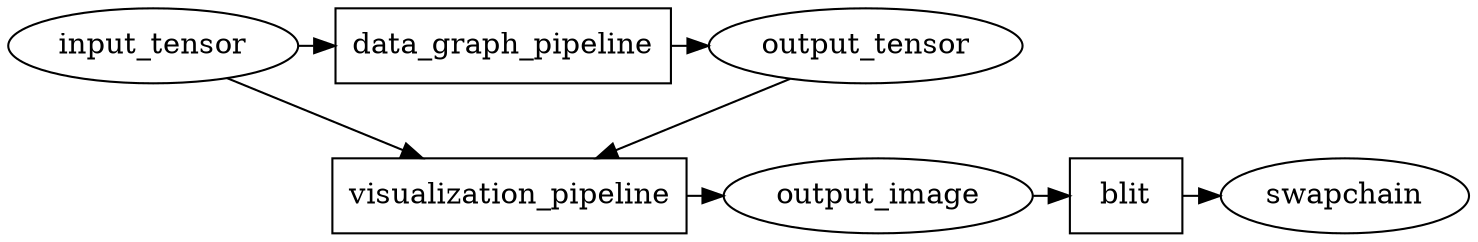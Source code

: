 digraph D {

    {
        rank=same;
        input_tensor[shape=ellipse]
        output_tensor[shape=ellipse]
        data_graph_pipeline[shape=box]
    }
    {
        rank=same;
        output_image[shape=ellipse]
        swapchain[shape=ellipse]

        visualization_pipeline[shape=box]
        blit[shape=box]
    }

    input_tensor -> data_graph_pipeline
    data_graph_pipeline -> output_tensor

    input_tensor -> visualization_pipeline
    output_tensor -> visualization_pipeline
    visualization_pipeline -> output_image -> blit -> swapchain

}